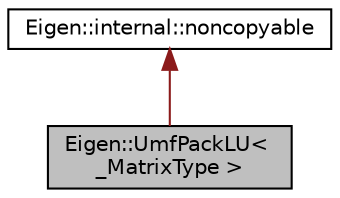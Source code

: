 digraph "Eigen::UmfPackLU&lt; _MatrixType &gt;"
{
  edge [fontname="Helvetica",fontsize="10",labelfontname="Helvetica",labelfontsize="10"];
  node [fontname="Helvetica",fontsize="10",shape=record];
  Node1 [label="Eigen::UmfPackLU\< \l_MatrixType \>",height=0.2,width=0.4,color="black", fillcolor="grey75", style="filled", fontcolor="black"];
  Node2 -> Node1 [dir="back",color="firebrick4",fontsize="10",style="solid",fontname="Helvetica"];
  Node2 [label="Eigen::internal::noncopyable",height=0.2,width=0.4,color="black", fillcolor="white", style="filled",URL="$class_eigen_1_1internal_1_1noncopyable.html"];
}

